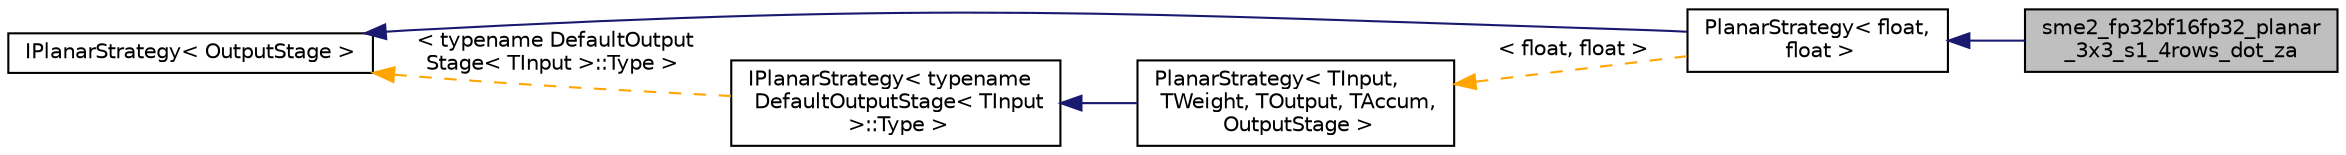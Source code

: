 digraph "sme2_fp32bf16fp32_planar_3x3_s1_4rows_dot_za"
{
 // LATEX_PDF_SIZE
  edge [fontname="Helvetica",fontsize="10",labelfontname="Helvetica",labelfontsize="10"];
  node [fontname="Helvetica",fontsize="10",shape=record];
  rankdir="LR";
  Node1 [label="sme2_fp32bf16fp32_planar\l_3x3_s1_4rows_dot_za",height=0.2,width=0.4,color="black", fillcolor="grey75", style="filled", fontcolor="black",tooltip=" "];
  Node2 -> Node1 [dir="back",color="midnightblue",fontsize="10",style="solid",fontname="Helvetica"];
  Node2 [label="PlanarStrategy\< float,\l float \>",height=0.2,width=0.4,color="black", fillcolor="white", style="filled",URL="$classarm__conv_1_1depthwise_1_1_planar_strategy.xhtml",tooltip=" "];
  Node3 -> Node2 [dir="back",color="midnightblue",fontsize="10",style="solid",fontname="Helvetica"];
  Node3 [label="IPlanarStrategy\< OutputStage \>",height=0.2,width=0.4,color="black", fillcolor="white", style="filled",URL="$classarm__conv_1_1depthwise_1_1_i_planar_strategy.xhtml",tooltip=" "];
  Node4 -> Node2 [dir="back",color="orange",fontsize="10",style="dashed",label=" \< float, float \>" ,fontname="Helvetica"];
  Node4 [label="PlanarStrategy\< TInput,\l TWeight, TOutput, TAccum,\l OutputStage \>",height=0.2,width=0.4,color="black", fillcolor="white", style="filled",URL="$classarm__conv_1_1depthwise_1_1_planar_strategy.xhtml",tooltip=" "];
  Node5 -> Node4 [dir="back",color="midnightblue",fontsize="10",style="solid",fontname="Helvetica"];
  Node5 [label="IPlanarStrategy\< typename\l DefaultOutputStage\< TInput\l \>::Type \>",height=0.2,width=0.4,color="black", fillcolor="white", style="filled",URL="$classarm__conv_1_1depthwise_1_1_i_planar_strategy.xhtml",tooltip=" "];
  Node3 -> Node5 [dir="back",color="orange",fontsize="10",style="dashed",label=" \< typename DefaultOutput\lStage\< TInput \>::Type \>" ,fontname="Helvetica"];
}
